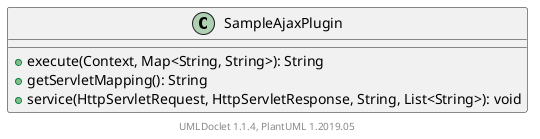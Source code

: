 @startuml

    class SampleAjaxPlugin [[SampleAjaxPlugin.html]] {
        +execute(Context, Map<String, String>): String
        +getServletMapping(): String
        +service(HttpServletRequest, HttpServletResponse, String, List<String>): void
    }


    center footer UMLDoclet 1.1.4, PlantUML 1.2019.05
@enduml
